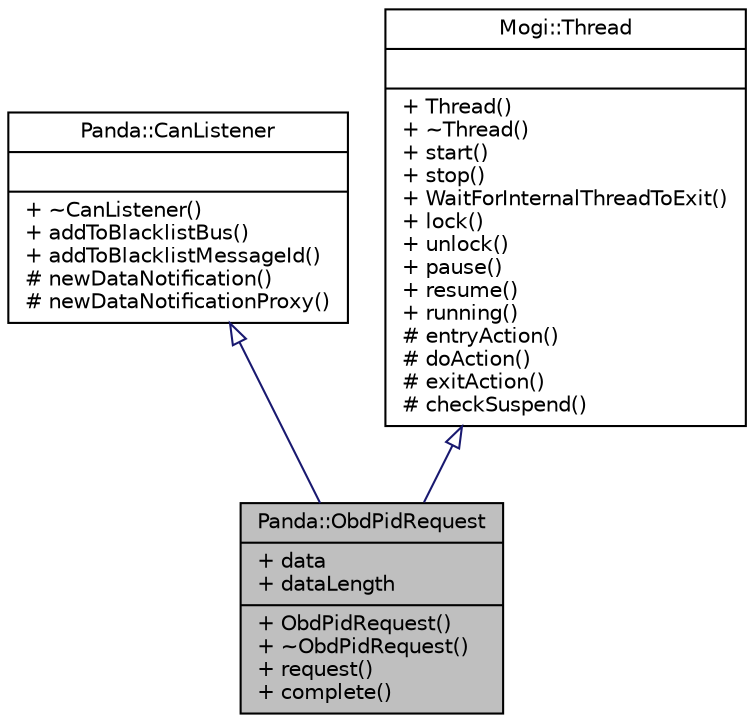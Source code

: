 digraph "Panda::ObdPidRequest"
{
  edge [fontname="Helvetica",fontsize="10",labelfontname="Helvetica",labelfontsize="10"];
  node [fontname="Helvetica",fontsize="10",shape=record];
  Node1 [label="{Panda::ObdPidRequest\n|+ data\l+ dataLength\l|+ ObdPidRequest()\l+ ~ObdPidRequest()\l+ request()\l+ complete()\l}",height=0.2,width=0.4,color="black", fillcolor="grey75", style="filled", fontcolor="black"];
  Node2 -> Node1 [dir="back",color="midnightblue",fontsize="10",style="solid",arrowtail="onormal",fontname="Helvetica"];
  Node2 [label="{Panda::CanListener\n||+ ~CanListener()\l+ addToBlacklistBus()\l+ addToBlacklistMessageId()\l# newDataNotification()\l# newDataNotificationProxy()\l}",height=0.2,width=0.4,color="black", fillcolor="white", style="filled",URL="$class_panda_1_1_can_listener.html",tooltip="An abstract class for new data notifications for new CAN data. "];
  Node3 -> Node1 [dir="back",color="midnightblue",fontsize="10",style="solid",arrowtail="onormal",fontname="Helvetica"];
  Node3 [label="{Mogi::Thread\n||+ Thread()\l+ ~Thread()\l+ start()\l+ stop()\l+ WaitForInternalThreadToExit()\l+ lock()\l+ unlock()\l+ pause()\l+ resume()\l+ running()\l# entryAction()\l# doAction()\l# exitAction()\l# checkSuspend()\l}",height=0.2,width=0.4,color="black", fillcolor="white", style="filled",URL="$class_mogi_1_1_thread.html",tooltip="Abstract class, handles a single thread. Features mutual exclusion and pause/resume. "];
}
